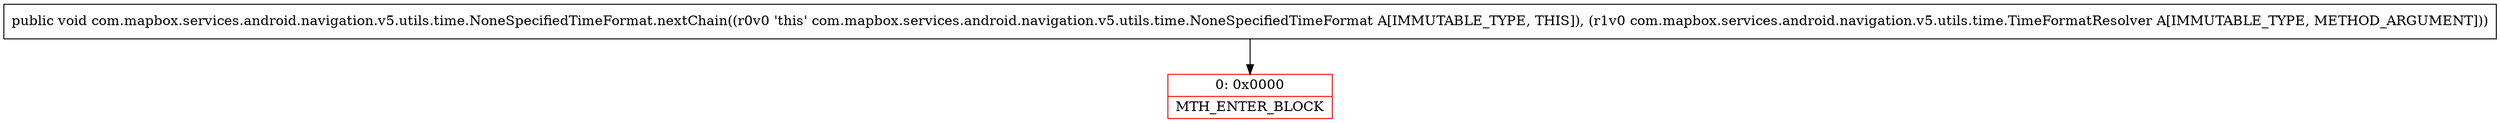 digraph "CFG forcom.mapbox.services.android.navigation.v5.utils.time.NoneSpecifiedTimeFormat.nextChain(Lcom\/mapbox\/services\/android\/navigation\/v5\/utils\/time\/TimeFormatResolver;)V" {
subgraph cluster_Region_1586175568 {
label = "R(0)";
node [shape=record,color=blue];
}
Node_0 [shape=record,color=red,label="{0\:\ 0x0000|MTH_ENTER_BLOCK\l}"];
MethodNode[shape=record,label="{public void com.mapbox.services.android.navigation.v5.utils.time.NoneSpecifiedTimeFormat.nextChain((r0v0 'this' com.mapbox.services.android.navigation.v5.utils.time.NoneSpecifiedTimeFormat A[IMMUTABLE_TYPE, THIS]), (r1v0 com.mapbox.services.android.navigation.v5.utils.time.TimeFormatResolver A[IMMUTABLE_TYPE, METHOD_ARGUMENT])) }"];
MethodNode -> Node_0;
}

